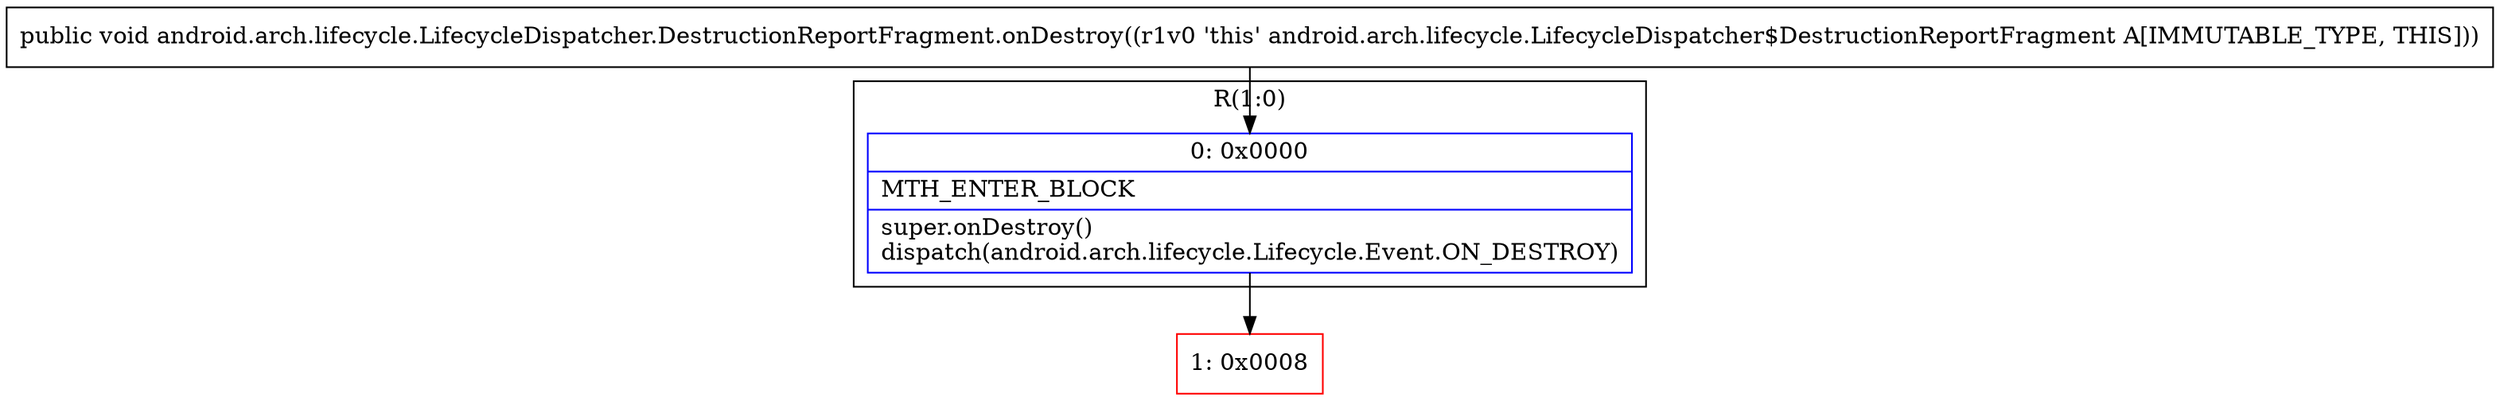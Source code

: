 digraph "CFG forandroid.arch.lifecycle.LifecycleDispatcher.DestructionReportFragment.onDestroy()V" {
subgraph cluster_Region_277259281 {
label = "R(1:0)";
node [shape=record,color=blue];
Node_0 [shape=record,label="{0\:\ 0x0000|MTH_ENTER_BLOCK\l|super.onDestroy()\ldispatch(android.arch.lifecycle.Lifecycle.Event.ON_DESTROY)\l}"];
}
Node_1 [shape=record,color=red,label="{1\:\ 0x0008}"];
MethodNode[shape=record,label="{public void android.arch.lifecycle.LifecycleDispatcher.DestructionReportFragment.onDestroy((r1v0 'this' android.arch.lifecycle.LifecycleDispatcher$DestructionReportFragment A[IMMUTABLE_TYPE, THIS])) }"];
MethodNode -> Node_0;
Node_0 -> Node_1;
}

